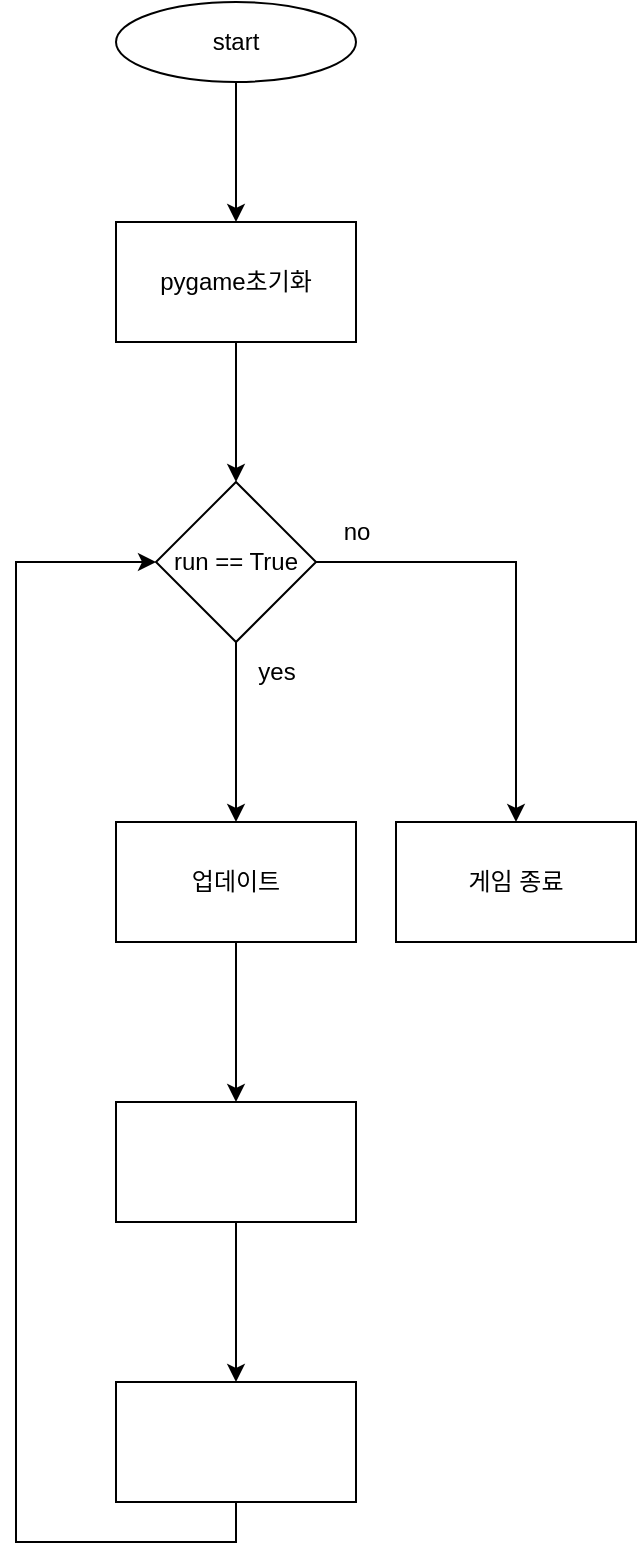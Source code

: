 <mxfile version="24.7.6">
  <diagram id="C5RBs43oDa-KdzZeNtuy" name="Page-1">
    <mxGraphModel dx="1221" dy="725" grid="1" gridSize="10" guides="1" tooltips="1" connect="1" arrows="1" fold="1" page="1" pageScale="1" pageWidth="827" pageHeight="1169" math="0" shadow="0">
      <root>
        <mxCell id="WIyWlLk6GJQsqaUBKTNV-0" />
        <mxCell id="WIyWlLk6GJQsqaUBKTNV-1" parent="WIyWlLk6GJQsqaUBKTNV-0" />
        <mxCell id="U9104bYufesRvSmWZw6B-3" value="" style="edgeStyle=orthogonalEdgeStyle;rounded=0;orthogonalLoop=1;jettySize=auto;html=1;" edge="1" parent="WIyWlLk6GJQsqaUBKTNV-1" source="U9104bYufesRvSmWZw6B-0" target="U9104bYufesRvSmWZw6B-2">
          <mxGeometry relative="1" as="geometry" />
        </mxCell>
        <mxCell id="U9104bYufesRvSmWZw6B-0" value="start" style="ellipse;whiteSpace=wrap;html=1;" vertex="1" parent="WIyWlLk6GJQsqaUBKTNV-1">
          <mxGeometry x="140" y="40" width="120" height="40" as="geometry" />
        </mxCell>
        <mxCell id="U9104bYufesRvSmWZw6B-5" value="" style="edgeStyle=orthogonalEdgeStyle;rounded=0;orthogonalLoop=1;jettySize=auto;html=1;" edge="1" parent="WIyWlLk6GJQsqaUBKTNV-1" source="U9104bYufesRvSmWZw6B-2" target="U9104bYufesRvSmWZw6B-4">
          <mxGeometry relative="1" as="geometry" />
        </mxCell>
        <mxCell id="U9104bYufesRvSmWZw6B-2" value="pygame초기화" style="whiteSpace=wrap;html=1;" vertex="1" parent="WIyWlLk6GJQsqaUBKTNV-1">
          <mxGeometry x="140" y="150" width="120" height="60" as="geometry" />
        </mxCell>
        <mxCell id="U9104bYufesRvSmWZw6B-7" value="" style="edgeStyle=orthogonalEdgeStyle;rounded=0;orthogonalLoop=1;jettySize=auto;html=1;" edge="1" parent="WIyWlLk6GJQsqaUBKTNV-1" source="U9104bYufesRvSmWZw6B-4" target="U9104bYufesRvSmWZw6B-6">
          <mxGeometry relative="1" as="geometry" />
        </mxCell>
        <mxCell id="U9104bYufesRvSmWZw6B-14" value="" style="edgeStyle=orthogonalEdgeStyle;rounded=0;orthogonalLoop=1;jettySize=auto;html=1;" edge="1" parent="WIyWlLk6GJQsqaUBKTNV-1" source="U9104bYufesRvSmWZw6B-4" target="U9104bYufesRvSmWZw6B-13">
          <mxGeometry relative="1" as="geometry" />
        </mxCell>
        <mxCell id="U9104bYufesRvSmWZw6B-4" value="run == True" style="rhombus;whiteSpace=wrap;html=1;" vertex="1" parent="WIyWlLk6GJQsqaUBKTNV-1">
          <mxGeometry x="160" y="280" width="80" height="80" as="geometry" />
        </mxCell>
        <mxCell id="U9104bYufesRvSmWZw6B-9" value="" style="edgeStyle=orthogonalEdgeStyle;rounded=0;orthogonalLoop=1;jettySize=auto;html=1;" edge="1" parent="WIyWlLk6GJQsqaUBKTNV-1" source="U9104bYufesRvSmWZw6B-6" target="U9104bYufesRvSmWZw6B-8">
          <mxGeometry relative="1" as="geometry" />
        </mxCell>
        <mxCell id="U9104bYufesRvSmWZw6B-6" value="업데이트" style="whiteSpace=wrap;html=1;" vertex="1" parent="WIyWlLk6GJQsqaUBKTNV-1">
          <mxGeometry x="140" y="450" width="120" height="60" as="geometry" />
        </mxCell>
        <mxCell id="U9104bYufesRvSmWZw6B-11" value="" style="edgeStyle=orthogonalEdgeStyle;rounded=0;orthogonalLoop=1;jettySize=auto;html=1;" edge="1" parent="WIyWlLk6GJQsqaUBKTNV-1" source="U9104bYufesRvSmWZw6B-8" target="U9104bYufesRvSmWZw6B-10">
          <mxGeometry relative="1" as="geometry" />
        </mxCell>
        <mxCell id="U9104bYufesRvSmWZw6B-8" value="" style="whiteSpace=wrap;html=1;" vertex="1" parent="WIyWlLk6GJQsqaUBKTNV-1">
          <mxGeometry x="140" y="590" width="120" height="60" as="geometry" />
        </mxCell>
        <mxCell id="U9104bYufesRvSmWZw6B-12" style="edgeStyle=orthogonalEdgeStyle;rounded=0;orthogonalLoop=1;jettySize=auto;html=1;exitX=0.5;exitY=1;exitDx=0;exitDy=0;entryX=0;entryY=0.5;entryDx=0;entryDy=0;" edge="1" parent="WIyWlLk6GJQsqaUBKTNV-1" source="U9104bYufesRvSmWZw6B-10" target="U9104bYufesRvSmWZw6B-4">
          <mxGeometry relative="1" as="geometry">
            <Array as="points">
              <mxPoint x="200" y="810" />
              <mxPoint x="90" y="810" />
              <mxPoint x="90" y="320" />
            </Array>
          </mxGeometry>
        </mxCell>
        <mxCell id="U9104bYufesRvSmWZw6B-10" value="" style="whiteSpace=wrap;html=1;" vertex="1" parent="WIyWlLk6GJQsqaUBKTNV-1">
          <mxGeometry x="140" y="730" width="120" height="60" as="geometry" />
        </mxCell>
        <mxCell id="U9104bYufesRvSmWZw6B-13" value="게임 종료" style="whiteSpace=wrap;html=1;" vertex="1" parent="WIyWlLk6GJQsqaUBKTNV-1">
          <mxGeometry x="280" y="450" width="120" height="60" as="geometry" />
        </mxCell>
        <mxCell id="U9104bYufesRvSmWZw6B-15" value="yes" style="text;html=1;align=center;verticalAlign=middle;resizable=0;points=[];autosize=1;strokeColor=none;fillColor=none;" vertex="1" parent="WIyWlLk6GJQsqaUBKTNV-1">
          <mxGeometry x="200" y="360" width="40" height="30" as="geometry" />
        </mxCell>
        <mxCell id="U9104bYufesRvSmWZw6B-16" value="no" style="text;html=1;align=center;verticalAlign=middle;resizable=0;points=[];autosize=1;strokeColor=none;fillColor=none;" vertex="1" parent="WIyWlLk6GJQsqaUBKTNV-1">
          <mxGeometry x="240" y="290" width="40" height="30" as="geometry" />
        </mxCell>
      </root>
    </mxGraphModel>
  </diagram>
</mxfile>
